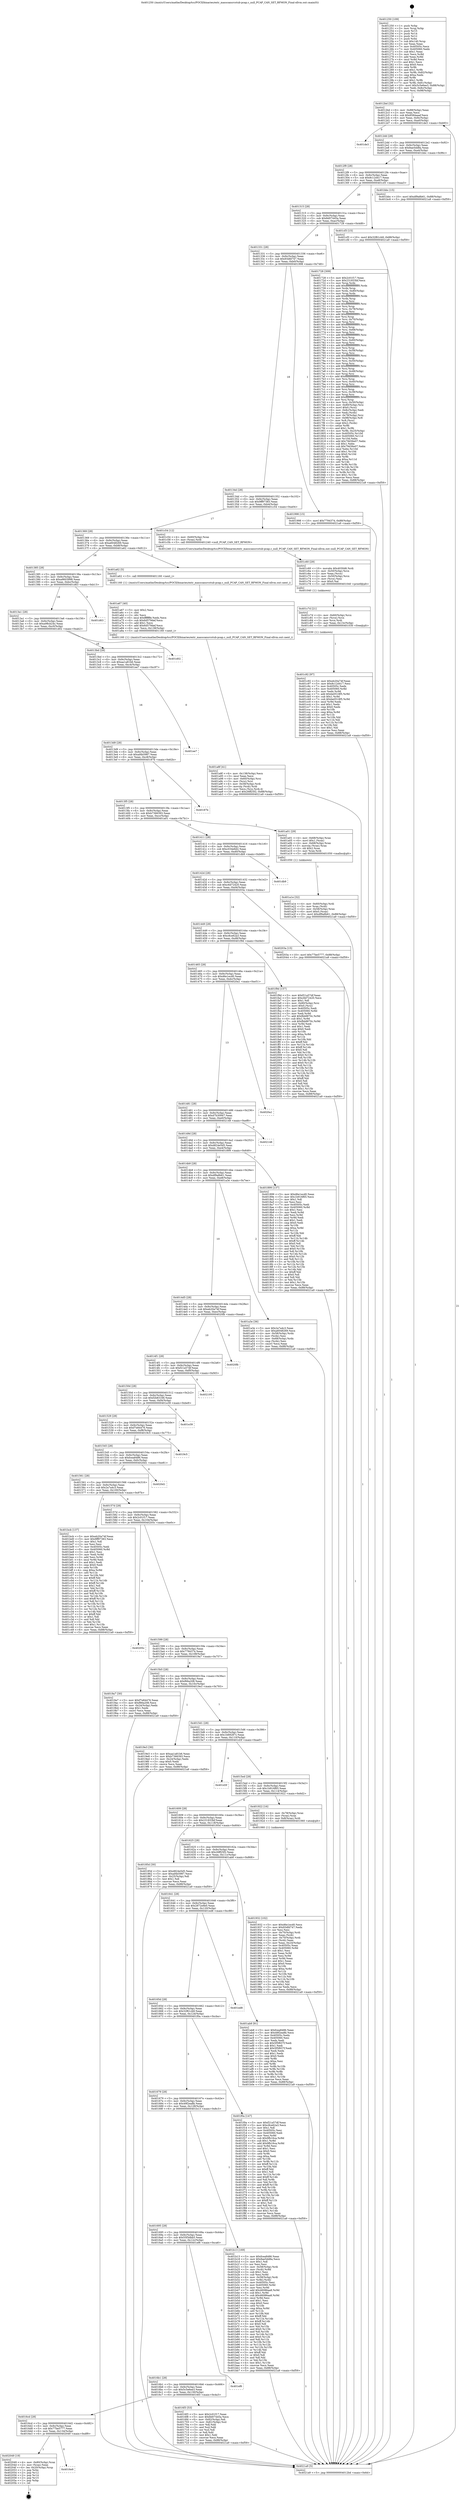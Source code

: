 digraph "0x401250" {
  label = "0x401250 (/mnt/c/Users/mathe/Desktop/tcc/POCII/binaries/extr_masscansrcstub-pcap.c_null_PCAP_CAN_SET_RFMON_Final-ollvm.out::main(0))"
  labelloc = "t"
  node[shape=record]

  Entry [label="",width=0.3,height=0.3,shape=circle,fillcolor=black,style=filled]
  "0x4012bd" [label="{
     0x4012bd [32]\l
     | [instrs]\l
     &nbsp;&nbsp;0x4012bd \<+6\>: mov -0x88(%rbp),%eax\l
     &nbsp;&nbsp;0x4012c3 \<+2\>: mov %eax,%ecx\l
     &nbsp;&nbsp;0x4012c5 \<+6\>: sub $0x8584aaaf,%ecx\l
     &nbsp;&nbsp;0x4012cb \<+6\>: mov %eax,-0x9c(%rbp)\l
     &nbsp;&nbsp;0x4012d1 \<+6\>: mov %ecx,-0xa0(%rbp)\l
     &nbsp;&nbsp;0x4012d7 \<+6\>: je 0000000000401de3 \<main+0xb93\>\l
  }"]
  "0x401de3" [label="{
     0x401de3\l
  }", style=dashed]
  "0x4012dd" [label="{
     0x4012dd [28]\l
     | [instrs]\l
     &nbsp;&nbsp;0x4012dd \<+5\>: jmp 00000000004012e2 \<main+0x92\>\l
     &nbsp;&nbsp;0x4012e2 \<+6\>: mov -0x9c(%rbp),%eax\l
     &nbsp;&nbsp;0x4012e8 \<+5\>: sub $0x8ae5dd8a,%eax\l
     &nbsp;&nbsp;0x4012ed \<+6\>: mov %eax,-0xa4(%rbp)\l
     &nbsp;&nbsp;0x4012f3 \<+6\>: je 0000000000401bbc \<main+0x96c\>\l
  }"]
  Exit [label="",width=0.3,height=0.3,shape=circle,fillcolor=black,style=filled,peripheries=2]
  "0x401bbc" [label="{
     0x401bbc [15]\l
     | [instrs]\l
     &nbsp;&nbsp;0x401bbc \<+10\>: movl $0xdf9a8b61,-0x88(%rbp)\l
     &nbsp;&nbsp;0x401bc6 \<+5\>: jmp 00000000004021a9 \<main+0xf59\>\l
  }"]
  "0x4012f9" [label="{
     0x4012f9 [28]\l
     | [instrs]\l
     &nbsp;&nbsp;0x4012f9 \<+5\>: jmp 00000000004012fe \<main+0xae\>\l
     &nbsp;&nbsp;0x4012fe \<+6\>: mov -0x9c(%rbp),%eax\l
     &nbsp;&nbsp;0x401304 \<+5\>: sub $0x8c12d417,%eax\l
     &nbsp;&nbsp;0x401309 \<+6\>: mov %eax,-0xa8(%rbp)\l
     &nbsp;&nbsp;0x40130f \<+6\>: je 0000000000401cf3 \<main+0xaa3\>\l
  }"]
  "0x4016e9" [label="{
     0x4016e9\l
  }", style=dashed]
  "0x401cf3" [label="{
     0x401cf3 [15]\l
     | [instrs]\l
     &nbsp;&nbsp;0x401cf3 \<+10\>: movl $0x32f61cb9,-0x88(%rbp)\l
     &nbsp;&nbsp;0x401cfd \<+5\>: jmp 00000000004021a9 \<main+0xf59\>\l
  }"]
  "0x401315" [label="{
     0x401315 [28]\l
     | [instrs]\l
     &nbsp;&nbsp;0x401315 \<+5\>: jmp 000000000040131a \<main+0xca\>\l
     &nbsp;&nbsp;0x40131a \<+6\>: mov -0x9c(%rbp),%eax\l
     &nbsp;&nbsp;0x401320 \<+5\>: sub $0x8d07445a,%eax\l
     &nbsp;&nbsp;0x401325 \<+6\>: mov %eax,-0xac(%rbp)\l
     &nbsp;&nbsp;0x40132b \<+6\>: je 0000000000401728 \<main+0x4d8\>\l
  }"]
  "0x402049" [label="{
     0x402049 [19]\l
     | [instrs]\l
     &nbsp;&nbsp;0x402049 \<+4\>: mov -0x80(%rbp),%rax\l
     &nbsp;&nbsp;0x40204d \<+2\>: mov (%rax),%eax\l
     &nbsp;&nbsp;0x40204f \<+4\>: lea -0x20(%rbp),%rsp\l
     &nbsp;&nbsp;0x402053 \<+1\>: pop %rbx\l
     &nbsp;&nbsp;0x402054 \<+2\>: pop %r12\l
     &nbsp;&nbsp;0x402056 \<+2\>: pop %r14\l
     &nbsp;&nbsp;0x402058 \<+2\>: pop %r15\l
     &nbsp;&nbsp;0x40205a \<+1\>: pop %rbp\l
     &nbsp;&nbsp;0x40205b \<+1\>: ret\l
  }"]
  "0x401728" [label="{
     0x401728 [309]\l
     | [instrs]\l
     &nbsp;&nbsp;0x401728 \<+5\>: mov $0x2c01f17,%eax\l
     &nbsp;&nbsp;0x40172d \<+5\>: mov $0x231833bf,%ecx\l
     &nbsp;&nbsp;0x401732 \<+3\>: mov %rsp,%rdx\l
     &nbsp;&nbsp;0x401735 \<+4\>: add $0xfffffffffffffff0,%rdx\l
     &nbsp;&nbsp;0x401739 \<+3\>: mov %rdx,%rsp\l
     &nbsp;&nbsp;0x40173c \<+4\>: mov %rdx,-0x80(%rbp)\l
     &nbsp;&nbsp;0x401740 \<+3\>: mov %rsp,%rdx\l
     &nbsp;&nbsp;0x401743 \<+4\>: add $0xfffffffffffffff0,%rdx\l
     &nbsp;&nbsp;0x401747 \<+3\>: mov %rdx,%rsp\l
     &nbsp;&nbsp;0x40174a \<+3\>: mov %rsp,%rsi\l
     &nbsp;&nbsp;0x40174d \<+4\>: add $0xfffffffffffffff0,%rsi\l
     &nbsp;&nbsp;0x401751 \<+3\>: mov %rsi,%rsp\l
     &nbsp;&nbsp;0x401754 \<+4\>: mov %rsi,-0x78(%rbp)\l
     &nbsp;&nbsp;0x401758 \<+3\>: mov %rsp,%rsi\l
     &nbsp;&nbsp;0x40175b \<+4\>: add $0xfffffffffffffff0,%rsi\l
     &nbsp;&nbsp;0x40175f \<+3\>: mov %rsi,%rsp\l
     &nbsp;&nbsp;0x401762 \<+4\>: mov %rsi,-0x70(%rbp)\l
     &nbsp;&nbsp;0x401766 \<+3\>: mov %rsp,%rsi\l
     &nbsp;&nbsp;0x401769 \<+4\>: add $0xfffffffffffffff0,%rsi\l
     &nbsp;&nbsp;0x40176d \<+3\>: mov %rsi,%rsp\l
     &nbsp;&nbsp;0x401770 \<+4\>: mov %rsi,-0x68(%rbp)\l
     &nbsp;&nbsp;0x401774 \<+3\>: mov %rsp,%rsi\l
     &nbsp;&nbsp;0x401777 \<+4\>: add $0xfffffffffffffff0,%rsi\l
     &nbsp;&nbsp;0x40177b \<+3\>: mov %rsi,%rsp\l
     &nbsp;&nbsp;0x40177e \<+4\>: mov %rsi,-0x60(%rbp)\l
     &nbsp;&nbsp;0x401782 \<+3\>: mov %rsp,%rsi\l
     &nbsp;&nbsp;0x401785 \<+4\>: add $0xfffffffffffffff0,%rsi\l
     &nbsp;&nbsp;0x401789 \<+3\>: mov %rsi,%rsp\l
     &nbsp;&nbsp;0x40178c \<+4\>: mov %rsi,-0x58(%rbp)\l
     &nbsp;&nbsp;0x401790 \<+3\>: mov %rsp,%rsi\l
     &nbsp;&nbsp;0x401793 \<+4\>: add $0xfffffffffffffff0,%rsi\l
     &nbsp;&nbsp;0x401797 \<+3\>: mov %rsi,%rsp\l
     &nbsp;&nbsp;0x40179a \<+4\>: mov %rsi,-0x50(%rbp)\l
     &nbsp;&nbsp;0x40179e \<+3\>: mov %rsp,%rsi\l
     &nbsp;&nbsp;0x4017a1 \<+4\>: add $0xfffffffffffffff0,%rsi\l
     &nbsp;&nbsp;0x4017a5 \<+3\>: mov %rsi,%rsp\l
     &nbsp;&nbsp;0x4017a8 \<+4\>: mov %rsi,-0x48(%rbp)\l
     &nbsp;&nbsp;0x4017ac \<+3\>: mov %rsp,%rsi\l
     &nbsp;&nbsp;0x4017af \<+4\>: add $0xfffffffffffffff0,%rsi\l
     &nbsp;&nbsp;0x4017b3 \<+3\>: mov %rsi,%rsp\l
     &nbsp;&nbsp;0x4017b6 \<+4\>: mov %rsi,-0x40(%rbp)\l
     &nbsp;&nbsp;0x4017ba \<+3\>: mov %rsp,%rsi\l
     &nbsp;&nbsp;0x4017bd \<+4\>: add $0xfffffffffffffff0,%rsi\l
     &nbsp;&nbsp;0x4017c1 \<+3\>: mov %rsi,%rsp\l
     &nbsp;&nbsp;0x4017c4 \<+4\>: mov %rsi,-0x38(%rbp)\l
     &nbsp;&nbsp;0x4017c8 \<+3\>: mov %rsp,%rsi\l
     &nbsp;&nbsp;0x4017cb \<+4\>: add $0xfffffffffffffff0,%rsi\l
     &nbsp;&nbsp;0x4017cf \<+3\>: mov %rsi,%rsp\l
     &nbsp;&nbsp;0x4017d2 \<+4\>: mov %rsi,-0x30(%rbp)\l
     &nbsp;&nbsp;0x4017d6 \<+4\>: mov -0x80(%rbp),%rsi\l
     &nbsp;&nbsp;0x4017da \<+6\>: movl $0x0,(%rsi)\l
     &nbsp;&nbsp;0x4017e0 \<+6\>: mov -0x8c(%rbp),%edi\l
     &nbsp;&nbsp;0x4017e6 \<+2\>: mov %edi,(%rdx)\l
     &nbsp;&nbsp;0x4017e8 \<+4\>: mov -0x78(%rbp),%rsi\l
     &nbsp;&nbsp;0x4017ec \<+7\>: mov -0x98(%rbp),%r8\l
     &nbsp;&nbsp;0x4017f3 \<+3\>: mov %r8,(%rsi)\l
     &nbsp;&nbsp;0x4017f6 \<+3\>: cmpl $0x2,(%rdx)\l
     &nbsp;&nbsp;0x4017f9 \<+4\>: setne %r9b\l
     &nbsp;&nbsp;0x4017fd \<+4\>: and $0x1,%r9b\l
     &nbsp;&nbsp;0x401801 \<+4\>: mov %r9b,-0x25(%rbp)\l
     &nbsp;&nbsp;0x401805 \<+8\>: mov 0x40505c,%r10d\l
     &nbsp;&nbsp;0x40180d \<+8\>: mov 0x405060,%r11d\l
     &nbsp;&nbsp;0x401815 \<+3\>: mov %r10d,%ebx\l
     &nbsp;&nbsp;0x401818 \<+6\>: add $0x79d36e07,%ebx\l
     &nbsp;&nbsp;0x40181e \<+3\>: sub $0x1,%ebx\l
     &nbsp;&nbsp;0x401821 \<+6\>: sub $0x79d36e07,%ebx\l
     &nbsp;&nbsp;0x401827 \<+4\>: imul %ebx,%r10d\l
     &nbsp;&nbsp;0x40182b \<+4\>: and $0x1,%r10d\l
     &nbsp;&nbsp;0x40182f \<+4\>: cmp $0x0,%r10d\l
     &nbsp;&nbsp;0x401833 \<+4\>: sete %r9b\l
     &nbsp;&nbsp;0x401837 \<+4\>: cmp $0xa,%r11d\l
     &nbsp;&nbsp;0x40183b \<+4\>: setl %r14b\l
     &nbsp;&nbsp;0x40183f \<+3\>: mov %r9b,%r15b\l
     &nbsp;&nbsp;0x401842 \<+3\>: and %r14b,%r15b\l
     &nbsp;&nbsp;0x401845 \<+3\>: xor %r14b,%r9b\l
     &nbsp;&nbsp;0x401848 \<+3\>: or %r9b,%r15b\l
     &nbsp;&nbsp;0x40184b \<+4\>: test $0x1,%r15b\l
     &nbsp;&nbsp;0x40184f \<+3\>: cmovne %ecx,%eax\l
     &nbsp;&nbsp;0x401852 \<+6\>: mov %eax,-0x88(%rbp)\l
     &nbsp;&nbsp;0x401858 \<+5\>: jmp 00000000004021a9 \<main+0xf59\>\l
  }"]
  "0x401331" [label="{
     0x401331 [28]\l
     | [instrs]\l
     &nbsp;&nbsp;0x401331 \<+5\>: jmp 0000000000401336 \<main+0xe6\>\l
     &nbsp;&nbsp;0x401336 \<+6\>: mov -0x9c(%rbp),%eax\l
     &nbsp;&nbsp;0x40133c \<+5\>: sub $0x93dfd747,%eax\l
     &nbsp;&nbsp;0x401341 \<+6\>: mov %eax,-0xb0(%rbp)\l
     &nbsp;&nbsp;0x401347 \<+6\>: je 0000000000401998 \<main+0x748\>\l
  }"]
  "0x401c92" [label="{
     0x401c92 [97]\l
     | [instrs]\l
     &nbsp;&nbsp;0x401c92 \<+5\>: mov $0xeb20a74f,%eax\l
     &nbsp;&nbsp;0x401c97 \<+5\>: mov $0x8c12d417,%esi\l
     &nbsp;&nbsp;0x401c9c \<+7\>: mov 0x40505c,%edx\l
     &nbsp;&nbsp;0x401ca3 \<+8\>: mov 0x405060,%r8d\l
     &nbsp;&nbsp;0x401cab \<+3\>: mov %edx,%r9d\l
     &nbsp;&nbsp;0x401cae \<+7\>: add $0xbe0518f5,%r9d\l
     &nbsp;&nbsp;0x401cb5 \<+4\>: sub $0x1,%r9d\l
     &nbsp;&nbsp;0x401cb9 \<+7\>: sub $0xbe0518f5,%r9d\l
     &nbsp;&nbsp;0x401cc0 \<+4\>: imul %r9d,%edx\l
     &nbsp;&nbsp;0x401cc4 \<+3\>: and $0x1,%edx\l
     &nbsp;&nbsp;0x401cc7 \<+3\>: cmp $0x0,%edx\l
     &nbsp;&nbsp;0x401cca \<+4\>: sete %r10b\l
     &nbsp;&nbsp;0x401cce \<+4\>: cmp $0xa,%r8d\l
     &nbsp;&nbsp;0x401cd2 \<+4\>: setl %r11b\l
     &nbsp;&nbsp;0x401cd6 \<+3\>: mov %r10b,%bl\l
     &nbsp;&nbsp;0x401cd9 \<+3\>: and %r11b,%bl\l
     &nbsp;&nbsp;0x401cdc \<+3\>: xor %r11b,%r10b\l
     &nbsp;&nbsp;0x401cdf \<+3\>: or %r10b,%bl\l
     &nbsp;&nbsp;0x401ce2 \<+3\>: test $0x1,%bl\l
     &nbsp;&nbsp;0x401ce5 \<+3\>: cmovne %esi,%eax\l
     &nbsp;&nbsp;0x401ce8 \<+6\>: mov %eax,-0x88(%rbp)\l
     &nbsp;&nbsp;0x401cee \<+5\>: jmp 00000000004021a9 \<main+0xf59\>\l
  }"]
  "0x401998" [label="{
     0x401998 [15]\l
     | [instrs]\l
     &nbsp;&nbsp;0x401998 \<+10\>: movl $0x7794374,-0x88(%rbp)\l
     &nbsp;&nbsp;0x4019a2 \<+5\>: jmp 00000000004021a9 \<main+0xf59\>\l
  }"]
  "0x40134d" [label="{
     0x40134d [28]\l
     | [instrs]\l
     &nbsp;&nbsp;0x40134d \<+5\>: jmp 0000000000401352 \<main+0x102\>\l
     &nbsp;&nbsp;0x401352 \<+6\>: mov -0x9c(%rbp),%eax\l
     &nbsp;&nbsp;0x401358 \<+5\>: sub $0x9ff97383,%eax\l
     &nbsp;&nbsp;0x40135d \<+6\>: mov %eax,-0xb4(%rbp)\l
     &nbsp;&nbsp;0x401363 \<+6\>: je 0000000000401c54 \<main+0xa04\>\l
  }"]
  "0x401c7d" [label="{
     0x401c7d [21]\l
     | [instrs]\l
     &nbsp;&nbsp;0x401c7d \<+4\>: mov -0x60(%rbp),%rcx\l
     &nbsp;&nbsp;0x401c81 \<+3\>: mov (%rcx),%rcx\l
     &nbsp;&nbsp;0x401c84 \<+3\>: mov %rcx,%rdi\l
     &nbsp;&nbsp;0x401c87 \<+6\>: mov %eax,-0x13c(%rbp)\l
     &nbsp;&nbsp;0x401c8d \<+5\>: call 0000000000401030 \<free@plt\>\l
     | [calls]\l
     &nbsp;&nbsp;0x401030 \{1\} (unknown)\l
  }"]
  "0x401c54" [label="{
     0x401c54 [12]\l
     | [instrs]\l
     &nbsp;&nbsp;0x401c54 \<+4\>: mov -0x60(%rbp),%rax\l
     &nbsp;&nbsp;0x401c58 \<+3\>: mov (%rax),%rdi\l
     &nbsp;&nbsp;0x401c5b \<+5\>: call 0000000000401240 \<null_PCAP_CAN_SET_RFMON\>\l
     | [calls]\l
     &nbsp;&nbsp;0x401240 \{1\} (/mnt/c/Users/mathe/Desktop/tcc/POCII/binaries/extr_masscansrcstub-pcap.c_null_PCAP_CAN_SET_RFMON_Final-ollvm.out::null_PCAP_CAN_SET_RFMON)\l
  }"]
  "0x401369" [label="{
     0x401369 [28]\l
     | [instrs]\l
     &nbsp;&nbsp;0x401369 \<+5\>: jmp 000000000040136e \<main+0x11e\>\l
     &nbsp;&nbsp;0x40136e \<+6\>: mov -0x9c(%rbp),%eax\l
     &nbsp;&nbsp;0x401374 \<+5\>: sub $0xa6048269,%eax\l
     &nbsp;&nbsp;0x401379 \<+6\>: mov %eax,-0xb8(%rbp)\l
     &nbsp;&nbsp;0x40137f \<+6\>: je 0000000000401a62 \<main+0x812\>\l
  }"]
  "0x401c60" [label="{
     0x401c60 [29]\l
     | [instrs]\l
     &nbsp;&nbsp;0x401c60 \<+10\>: movabs $0x4030d6,%rdi\l
     &nbsp;&nbsp;0x401c6a \<+4\>: mov -0x50(%rbp),%rcx\l
     &nbsp;&nbsp;0x401c6e \<+2\>: mov %eax,(%rcx)\l
     &nbsp;&nbsp;0x401c70 \<+4\>: mov -0x50(%rbp),%rcx\l
     &nbsp;&nbsp;0x401c74 \<+2\>: mov (%rcx),%esi\l
     &nbsp;&nbsp;0x401c76 \<+2\>: mov $0x0,%al\l
     &nbsp;&nbsp;0x401c78 \<+5\>: call 0000000000401040 \<printf@plt\>\l
     | [calls]\l
     &nbsp;&nbsp;0x401040 \{1\} (unknown)\l
  }"]
  "0x401a62" [label="{
     0x401a62 [5]\l
     | [instrs]\l
     &nbsp;&nbsp;0x401a62 \<+5\>: call 0000000000401160 \<next_i\>\l
     | [calls]\l
     &nbsp;&nbsp;0x401160 \{1\} (/mnt/c/Users/mathe/Desktop/tcc/POCII/binaries/extr_masscansrcstub-pcap.c_null_PCAP_CAN_SET_RFMON_Final-ollvm.out::next_i)\l
  }"]
  "0x401385" [label="{
     0x401385 [28]\l
     | [instrs]\l
     &nbsp;&nbsp;0x401385 \<+5\>: jmp 000000000040138a \<main+0x13a\>\l
     &nbsp;&nbsp;0x40138a \<+6\>: mov -0x9c(%rbp),%eax\l
     &nbsp;&nbsp;0x401390 \<+5\>: sub $0xa9603998,%eax\l
     &nbsp;&nbsp;0x401395 \<+6\>: mov %eax,-0xbc(%rbp)\l
     &nbsp;&nbsp;0x40139b \<+6\>: je 0000000000401d63 \<main+0xb13\>\l
  }"]
  "0x401a8f" [label="{
     0x401a8f [41]\l
     | [instrs]\l
     &nbsp;&nbsp;0x401a8f \<+6\>: mov -0x138(%rbp),%ecx\l
     &nbsp;&nbsp;0x401a95 \<+3\>: imul %eax,%ecx\l
     &nbsp;&nbsp;0x401a98 \<+4\>: mov -0x60(%rbp),%rsi\l
     &nbsp;&nbsp;0x401a9c \<+3\>: mov (%rsi),%rsi\l
     &nbsp;&nbsp;0x401a9f \<+4\>: mov -0x58(%rbp),%rdi\l
     &nbsp;&nbsp;0x401aa3 \<+3\>: movslq (%rdi),%rdi\l
     &nbsp;&nbsp;0x401aa6 \<+3\>: mov %ecx,(%rsi,%rdi,4)\l
     &nbsp;&nbsp;0x401aa9 \<+10\>: movl $0x26ff25f2,-0x88(%rbp)\l
     &nbsp;&nbsp;0x401ab3 \<+5\>: jmp 00000000004021a9 \<main+0xf59\>\l
  }"]
  "0x401d63" [label="{
     0x401d63\l
  }", style=dashed]
  "0x4013a1" [label="{
     0x4013a1 [28]\l
     | [instrs]\l
     &nbsp;&nbsp;0x4013a1 \<+5\>: jmp 00000000004013a6 \<main+0x156\>\l
     &nbsp;&nbsp;0x4013a6 \<+6\>: mov -0x9c(%rbp),%eax\l
     &nbsp;&nbsp;0x4013ac \<+5\>: sub $0xa98cb24c,%eax\l
     &nbsp;&nbsp;0x4013b1 \<+6\>: mov %eax,-0xc0(%rbp)\l
     &nbsp;&nbsp;0x4013b7 \<+6\>: je 0000000000401d02 \<main+0xab2\>\l
  }"]
  "0x401a67" [label="{
     0x401a67 [40]\l
     | [instrs]\l
     &nbsp;&nbsp;0x401a67 \<+5\>: mov $0x2,%ecx\l
     &nbsp;&nbsp;0x401a6c \<+1\>: cltd\l
     &nbsp;&nbsp;0x401a6d \<+2\>: idiv %ecx\l
     &nbsp;&nbsp;0x401a6f \<+6\>: imul $0xfffffffe,%edx,%ecx\l
     &nbsp;&nbsp;0x401a75 \<+6\>: sub $0x6d579def,%ecx\l
     &nbsp;&nbsp;0x401a7b \<+3\>: add $0x1,%ecx\l
     &nbsp;&nbsp;0x401a7e \<+6\>: add $0x6d579def,%ecx\l
     &nbsp;&nbsp;0x401a84 \<+6\>: mov %ecx,-0x138(%rbp)\l
     &nbsp;&nbsp;0x401a8a \<+5\>: call 0000000000401160 \<next_i\>\l
     | [calls]\l
     &nbsp;&nbsp;0x401160 \{1\} (/mnt/c/Users/mathe/Desktop/tcc/POCII/binaries/extr_masscansrcstub-pcap.c_null_PCAP_CAN_SET_RFMON_Final-ollvm.out::next_i)\l
  }"]
  "0x401d02" [label="{
     0x401d02\l
  }", style=dashed]
  "0x4013bd" [label="{
     0x4013bd [28]\l
     | [instrs]\l
     &nbsp;&nbsp;0x4013bd \<+5\>: jmp 00000000004013c2 \<main+0x172\>\l
     &nbsp;&nbsp;0x4013c2 \<+6\>: mov -0x9c(%rbp),%eax\l
     &nbsp;&nbsp;0x4013c8 \<+5\>: sub $0xaa1a81b6,%eax\l
     &nbsp;&nbsp;0x4013cd \<+6\>: mov %eax,-0xc4(%rbp)\l
     &nbsp;&nbsp;0x4013d3 \<+6\>: je 0000000000401ee7 \<main+0xc97\>\l
  }"]
  "0x401a1e" [label="{
     0x401a1e [32]\l
     | [instrs]\l
     &nbsp;&nbsp;0x401a1e \<+4\>: mov -0x60(%rbp),%rdi\l
     &nbsp;&nbsp;0x401a22 \<+3\>: mov %rax,(%rdi)\l
     &nbsp;&nbsp;0x401a25 \<+4\>: mov -0x58(%rbp),%rax\l
     &nbsp;&nbsp;0x401a29 \<+6\>: movl $0x0,(%rax)\l
     &nbsp;&nbsp;0x401a2f \<+10\>: movl $0xdf9a8b61,-0x88(%rbp)\l
     &nbsp;&nbsp;0x401a39 \<+5\>: jmp 00000000004021a9 \<main+0xf59\>\l
  }"]
  "0x401ee7" [label="{
     0x401ee7\l
  }", style=dashed]
  "0x4013d9" [label="{
     0x4013d9 [28]\l
     | [instrs]\l
     &nbsp;&nbsp;0x4013d9 \<+5\>: jmp 00000000004013de \<main+0x18e\>\l
     &nbsp;&nbsp;0x4013de \<+6\>: mov -0x9c(%rbp),%eax\l
     &nbsp;&nbsp;0x4013e4 \<+5\>: sub $0xaf4b5987,%eax\l
     &nbsp;&nbsp;0x4013e9 \<+6\>: mov %eax,-0xc8(%rbp)\l
     &nbsp;&nbsp;0x4013ef \<+6\>: je 000000000040187b \<main+0x62b\>\l
  }"]
  "0x401932" [label="{
     0x401932 [102]\l
     | [instrs]\l
     &nbsp;&nbsp;0x401932 \<+5\>: mov $0xd6e1ecd0,%ecx\l
     &nbsp;&nbsp;0x401937 \<+5\>: mov $0x93dfd747,%edx\l
     &nbsp;&nbsp;0x40193c \<+2\>: xor %esi,%esi\l
     &nbsp;&nbsp;0x40193e \<+4\>: mov -0x70(%rbp),%rdi\l
     &nbsp;&nbsp;0x401942 \<+2\>: mov %eax,(%rdi)\l
     &nbsp;&nbsp;0x401944 \<+4\>: mov -0x70(%rbp),%rdi\l
     &nbsp;&nbsp;0x401948 \<+2\>: mov (%rdi),%eax\l
     &nbsp;&nbsp;0x40194a \<+3\>: mov %eax,-0x24(%rbp)\l
     &nbsp;&nbsp;0x40194d \<+7\>: mov 0x40505c,%eax\l
     &nbsp;&nbsp;0x401954 \<+8\>: mov 0x405060,%r8d\l
     &nbsp;&nbsp;0x40195c \<+3\>: sub $0x1,%esi\l
     &nbsp;&nbsp;0x40195f \<+3\>: mov %eax,%r9d\l
     &nbsp;&nbsp;0x401962 \<+3\>: add %esi,%r9d\l
     &nbsp;&nbsp;0x401965 \<+4\>: imul %r9d,%eax\l
     &nbsp;&nbsp;0x401969 \<+3\>: and $0x1,%eax\l
     &nbsp;&nbsp;0x40196c \<+3\>: cmp $0x0,%eax\l
     &nbsp;&nbsp;0x40196f \<+4\>: sete %r10b\l
     &nbsp;&nbsp;0x401973 \<+4\>: cmp $0xa,%r8d\l
     &nbsp;&nbsp;0x401977 \<+4\>: setl %r11b\l
     &nbsp;&nbsp;0x40197b \<+3\>: mov %r10b,%bl\l
     &nbsp;&nbsp;0x40197e \<+3\>: and %r11b,%bl\l
     &nbsp;&nbsp;0x401981 \<+3\>: xor %r11b,%r10b\l
     &nbsp;&nbsp;0x401984 \<+3\>: or %r10b,%bl\l
     &nbsp;&nbsp;0x401987 \<+3\>: test $0x1,%bl\l
     &nbsp;&nbsp;0x40198a \<+3\>: cmovne %edx,%ecx\l
     &nbsp;&nbsp;0x40198d \<+6\>: mov %ecx,-0x88(%rbp)\l
     &nbsp;&nbsp;0x401993 \<+5\>: jmp 00000000004021a9 \<main+0xf59\>\l
  }"]
  "0x40187b" [label="{
     0x40187b\l
  }", style=dashed]
  "0x4013f5" [label="{
     0x4013f5 [28]\l
     | [instrs]\l
     &nbsp;&nbsp;0x4013f5 \<+5\>: jmp 00000000004013fa \<main+0x1aa\>\l
     &nbsp;&nbsp;0x4013fa \<+6\>: mov -0x9c(%rbp),%eax\l
     &nbsp;&nbsp;0x401400 \<+5\>: sub $0xb7366393,%eax\l
     &nbsp;&nbsp;0x401405 \<+6\>: mov %eax,-0xcc(%rbp)\l
     &nbsp;&nbsp;0x40140b \<+6\>: je 0000000000401a01 \<main+0x7b1\>\l
  }"]
  "0x401250" [label="{
     0x401250 [109]\l
     | [instrs]\l
     &nbsp;&nbsp;0x401250 \<+1\>: push %rbp\l
     &nbsp;&nbsp;0x401251 \<+3\>: mov %rsp,%rbp\l
     &nbsp;&nbsp;0x401254 \<+2\>: push %r15\l
     &nbsp;&nbsp;0x401256 \<+2\>: push %r14\l
     &nbsp;&nbsp;0x401258 \<+2\>: push %r12\l
     &nbsp;&nbsp;0x40125a \<+1\>: push %rbx\l
     &nbsp;&nbsp;0x40125b \<+7\>: sub $0x140,%rsp\l
     &nbsp;&nbsp;0x401262 \<+2\>: xor %eax,%eax\l
     &nbsp;&nbsp;0x401264 \<+7\>: mov 0x40505c,%ecx\l
     &nbsp;&nbsp;0x40126b \<+7\>: mov 0x405060,%edx\l
     &nbsp;&nbsp;0x401272 \<+3\>: sub $0x1,%eax\l
     &nbsp;&nbsp;0x401275 \<+3\>: mov %ecx,%r8d\l
     &nbsp;&nbsp;0x401278 \<+3\>: add %eax,%r8d\l
     &nbsp;&nbsp;0x40127b \<+4\>: imul %r8d,%ecx\l
     &nbsp;&nbsp;0x40127f \<+3\>: and $0x1,%ecx\l
     &nbsp;&nbsp;0x401282 \<+3\>: cmp $0x0,%ecx\l
     &nbsp;&nbsp;0x401285 \<+4\>: sete %r9b\l
     &nbsp;&nbsp;0x401289 \<+4\>: and $0x1,%r9b\l
     &nbsp;&nbsp;0x40128d \<+7\>: mov %r9b,-0x82(%rbp)\l
     &nbsp;&nbsp;0x401294 \<+3\>: cmp $0xa,%edx\l
     &nbsp;&nbsp;0x401297 \<+4\>: setl %r9b\l
     &nbsp;&nbsp;0x40129b \<+4\>: and $0x1,%r9b\l
     &nbsp;&nbsp;0x40129f \<+7\>: mov %r9b,-0x81(%rbp)\l
     &nbsp;&nbsp;0x4012a6 \<+10\>: movl $0x5c5e6ee3,-0x88(%rbp)\l
     &nbsp;&nbsp;0x4012b0 \<+6\>: mov %edi,-0x8c(%rbp)\l
     &nbsp;&nbsp;0x4012b6 \<+7\>: mov %rsi,-0x98(%rbp)\l
  }"]
  "0x401a01" [label="{
     0x401a01 [29]\l
     | [instrs]\l
     &nbsp;&nbsp;0x401a01 \<+4\>: mov -0x68(%rbp),%rax\l
     &nbsp;&nbsp;0x401a05 \<+6\>: movl $0x1,(%rax)\l
     &nbsp;&nbsp;0x401a0b \<+4\>: mov -0x68(%rbp),%rax\l
     &nbsp;&nbsp;0x401a0f \<+3\>: movslq (%rax),%rax\l
     &nbsp;&nbsp;0x401a12 \<+4\>: shl $0x2,%rax\l
     &nbsp;&nbsp;0x401a16 \<+3\>: mov %rax,%rdi\l
     &nbsp;&nbsp;0x401a19 \<+5\>: call 0000000000401050 \<malloc@plt\>\l
     | [calls]\l
     &nbsp;&nbsp;0x401050 \{1\} (unknown)\l
  }"]
  "0x401411" [label="{
     0x401411 [28]\l
     | [instrs]\l
     &nbsp;&nbsp;0x401411 \<+5\>: jmp 0000000000401416 \<main+0x1c6\>\l
     &nbsp;&nbsp;0x401416 \<+6\>: mov -0x9c(%rbp),%eax\l
     &nbsp;&nbsp;0x40141c \<+5\>: sub $0xc034e6d2,%eax\l
     &nbsp;&nbsp;0x401421 \<+6\>: mov %eax,-0xd0(%rbp)\l
     &nbsp;&nbsp;0x401427 \<+6\>: je 0000000000401db9 \<main+0xb69\>\l
  }"]
  "0x4021a9" [label="{
     0x4021a9 [5]\l
     | [instrs]\l
     &nbsp;&nbsp;0x4021a9 \<+5\>: jmp 00000000004012bd \<main+0x6d\>\l
  }"]
  "0x401db9" [label="{
     0x401db9\l
  }", style=dashed]
  "0x40142d" [label="{
     0x40142d [28]\l
     | [instrs]\l
     &nbsp;&nbsp;0x40142d \<+5\>: jmp 0000000000401432 \<main+0x1e2\>\l
     &nbsp;&nbsp;0x401432 \<+6\>: mov -0x9c(%rbp),%eax\l
     &nbsp;&nbsp;0x401438 \<+5\>: sub $0xc6d72420,%eax\l
     &nbsp;&nbsp;0x40143d \<+6\>: mov %eax,-0xd4(%rbp)\l
     &nbsp;&nbsp;0x401443 \<+6\>: je 000000000040203a \<main+0xdea\>\l
  }"]
  "0x4016cd" [label="{
     0x4016cd [28]\l
     | [instrs]\l
     &nbsp;&nbsp;0x4016cd \<+5\>: jmp 00000000004016d2 \<main+0x482\>\l
     &nbsp;&nbsp;0x4016d2 \<+6\>: mov -0x9c(%rbp),%eax\l
     &nbsp;&nbsp;0x4016d8 \<+5\>: sub $0x77be5777,%eax\l
     &nbsp;&nbsp;0x4016dd \<+6\>: mov %eax,-0x134(%rbp)\l
     &nbsp;&nbsp;0x4016e3 \<+6\>: je 0000000000402049 \<main+0xdf9\>\l
  }"]
  "0x40203a" [label="{
     0x40203a [15]\l
     | [instrs]\l
     &nbsp;&nbsp;0x40203a \<+10\>: movl $0x77be5777,-0x88(%rbp)\l
     &nbsp;&nbsp;0x402044 \<+5\>: jmp 00000000004021a9 \<main+0xf59\>\l
  }"]
  "0x401449" [label="{
     0x401449 [28]\l
     | [instrs]\l
     &nbsp;&nbsp;0x401449 \<+5\>: jmp 000000000040144e \<main+0x1fe\>\l
     &nbsp;&nbsp;0x40144e \<+6\>: mov -0x9c(%rbp),%eax\l
     &nbsp;&nbsp;0x401454 \<+5\>: sub $0xc8ce62a3,%eax\l
     &nbsp;&nbsp;0x401459 \<+6\>: mov %eax,-0xd8(%rbp)\l
     &nbsp;&nbsp;0x40145f \<+6\>: je 0000000000401f9d \<main+0xd4d\>\l
  }"]
  "0x4016f3" [label="{
     0x4016f3 [53]\l
     | [instrs]\l
     &nbsp;&nbsp;0x4016f3 \<+5\>: mov $0x2c01f17,%eax\l
     &nbsp;&nbsp;0x4016f8 \<+5\>: mov $0x8d07445a,%ecx\l
     &nbsp;&nbsp;0x4016fd \<+6\>: mov -0x82(%rbp),%dl\l
     &nbsp;&nbsp;0x401703 \<+7\>: mov -0x81(%rbp),%sil\l
     &nbsp;&nbsp;0x40170a \<+3\>: mov %dl,%dil\l
     &nbsp;&nbsp;0x40170d \<+3\>: and %sil,%dil\l
     &nbsp;&nbsp;0x401710 \<+3\>: xor %sil,%dl\l
     &nbsp;&nbsp;0x401713 \<+3\>: or %dl,%dil\l
     &nbsp;&nbsp;0x401716 \<+4\>: test $0x1,%dil\l
     &nbsp;&nbsp;0x40171a \<+3\>: cmovne %ecx,%eax\l
     &nbsp;&nbsp;0x40171d \<+6\>: mov %eax,-0x88(%rbp)\l
     &nbsp;&nbsp;0x401723 \<+5\>: jmp 00000000004021a9 \<main+0xf59\>\l
  }"]
  "0x401f9d" [label="{
     0x401f9d [157]\l
     | [instrs]\l
     &nbsp;&nbsp;0x401f9d \<+5\>: mov $0xf21a57df,%eax\l
     &nbsp;&nbsp;0x401fa2 \<+5\>: mov $0xc6d72420,%ecx\l
     &nbsp;&nbsp;0x401fa7 \<+2\>: mov $0x1,%dl\l
     &nbsp;&nbsp;0x401fa9 \<+4\>: mov -0x80(%rbp),%rsi\l
     &nbsp;&nbsp;0x401fad \<+6\>: movl $0x0,(%rsi)\l
     &nbsp;&nbsp;0x401fb3 \<+7\>: mov 0x40505c,%edi\l
     &nbsp;&nbsp;0x401fba \<+8\>: mov 0x405060,%r8d\l
     &nbsp;&nbsp;0x401fc2 \<+3\>: mov %edi,%r9d\l
     &nbsp;&nbsp;0x401fc5 \<+7\>: add $0xfbb8870c,%r9d\l
     &nbsp;&nbsp;0x401fcc \<+4\>: sub $0x1,%r9d\l
     &nbsp;&nbsp;0x401fd0 \<+7\>: sub $0xfbb8870c,%r9d\l
     &nbsp;&nbsp;0x401fd7 \<+4\>: imul %r9d,%edi\l
     &nbsp;&nbsp;0x401fdb \<+3\>: and $0x1,%edi\l
     &nbsp;&nbsp;0x401fde \<+3\>: cmp $0x0,%edi\l
     &nbsp;&nbsp;0x401fe1 \<+4\>: sete %r10b\l
     &nbsp;&nbsp;0x401fe5 \<+4\>: cmp $0xa,%r8d\l
     &nbsp;&nbsp;0x401fe9 \<+4\>: setl %r11b\l
     &nbsp;&nbsp;0x401fed \<+3\>: mov %r10b,%bl\l
     &nbsp;&nbsp;0x401ff0 \<+3\>: xor $0xff,%bl\l
     &nbsp;&nbsp;0x401ff3 \<+3\>: mov %r11b,%r14b\l
     &nbsp;&nbsp;0x401ff6 \<+4\>: xor $0xff,%r14b\l
     &nbsp;&nbsp;0x401ffa \<+3\>: xor $0x0,%dl\l
     &nbsp;&nbsp;0x401ffd \<+3\>: mov %bl,%r15b\l
     &nbsp;&nbsp;0x402000 \<+4\>: and $0x0,%r15b\l
     &nbsp;&nbsp;0x402004 \<+3\>: and %dl,%r10b\l
     &nbsp;&nbsp;0x402007 \<+3\>: mov %r14b,%r12b\l
     &nbsp;&nbsp;0x40200a \<+4\>: and $0x0,%r12b\l
     &nbsp;&nbsp;0x40200e \<+3\>: and %dl,%r11b\l
     &nbsp;&nbsp;0x402011 \<+3\>: or %r10b,%r15b\l
     &nbsp;&nbsp;0x402014 \<+3\>: or %r11b,%r12b\l
     &nbsp;&nbsp;0x402017 \<+3\>: xor %r12b,%r15b\l
     &nbsp;&nbsp;0x40201a \<+3\>: or %r14b,%bl\l
     &nbsp;&nbsp;0x40201d \<+3\>: xor $0xff,%bl\l
     &nbsp;&nbsp;0x402020 \<+3\>: or $0x0,%dl\l
     &nbsp;&nbsp;0x402023 \<+2\>: and %dl,%bl\l
     &nbsp;&nbsp;0x402025 \<+3\>: or %bl,%r15b\l
     &nbsp;&nbsp;0x402028 \<+4\>: test $0x1,%r15b\l
     &nbsp;&nbsp;0x40202c \<+3\>: cmovne %ecx,%eax\l
     &nbsp;&nbsp;0x40202f \<+6\>: mov %eax,-0x88(%rbp)\l
     &nbsp;&nbsp;0x402035 \<+5\>: jmp 00000000004021a9 \<main+0xf59\>\l
  }"]
  "0x401465" [label="{
     0x401465 [28]\l
     | [instrs]\l
     &nbsp;&nbsp;0x401465 \<+5\>: jmp 000000000040146a \<main+0x21a\>\l
     &nbsp;&nbsp;0x40146a \<+6\>: mov -0x9c(%rbp),%eax\l
     &nbsp;&nbsp;0x401470 \<+5\>: sub $0xd6e1ecd0,%eax\l
     &nbsp;&nbsp;0x401475 \<+6\>: mov %eax,-0xdc(%rbp)\l
     &nbsp;&nbsp;0x40147b \<+6\>: je 00000000004020a1 \<main+0xe51\>\l
  }"]
  "0x4016b1" [label="{
     0x4016b1 [28]\l
     | [instrs]\l
     &nbsp;&nbsp;0x4016b1 \<+5\>: jmp 00000000004016b6 \<main+0x466\>\l
     &nbsp;&nbsp;0x4016b6 \<+6\>: mov -0x9c(%rbp),%eax\l
     &nbsp;&nbsp;0x4016bc \<+5\>: sub $0x5c5e6ee3,%eax\l
     &nbsp;&nbsp;0x4016c1 \<+6\>: mov %eax,-0x130(%rbp)\l
     &nbsp;&nbsp;0x4016c7 \<+6\>: je 00000000004016f3 \<main+0x4a3\>\l
  }"]
  "0x4020a1" [label="{
     0x4020a1\l
  }", style=dashed]
  "0x401481" [label="{
     0x401481 [28]\l
     | [instrs]\l
     &nbsp;&nbsp;0x401481 \<+5\>: jmp 0000000000401486 \<main+0x236\>\l
     &nbsp;&nbsp;0x401486 \<+6\>: mov -0x9c(%rbp),%eax\l
     &nbsp;&nbsp;0x40148c \<+5\>: sub $0xd7b30947,%eax\l
     &nbsp;&nbsp;0x401491 \<+6\>: mov %eax,-0xe0(%rbp)\l
     &nbsp;&nbsp;0x401497 \<+6\>: je 0000000000402148 \<main+0xef8\>\l
  }"]
  "0x401ef6" [label="{
     0x401ef6\l
  }", style=dashed]
  "0x402148" [label="{
     0x402148\l
  }", style=dashed]
  "0x40149d" [label="{
     0x40149d [28]\l
     | [instrs]\l
     &nbsp;&nbsp;0x40149d \<+5\>: jmp 00000000004014a2 \<main+0x252\>\l
     &nbsp;&nbsp;0x4014a2 \<+6\>: mov -0x9c(%rbp),%eax\l
     &nbsp;&nbsp;0x4014a8 \<+5\>: sub $0xd824e5d5,%eax\l
     &nbsp;&nbsp;0x4014ad \<+6\>: mov %eax,-0xe4(%rbp)\l
     &nbsp;&nbsp;0x4014b3 \<+6\>: je 0000000000401899 \<main+0x649\>\l
  }"]
  "0x401695" [label="{
     0x401695 [28]\l
     | [instrs]\l
     &nbsp;&nbsp;0x401695 \<+5\>: jmp 000000000040169a \<main+0x44a\>\l
     &nbsp;&nbsp;0x40169a \<+6\>: mov -0x9c(%rbp),%eax\l
     &nbsp;&nbsp;0x4016a0 \<+5\>: sub $0x55f3dbb5,%eax\l
     &nbsp;&nbsp;0x4016a5 \<+6\>: mov %eax,-0x12c(%rbp)\l
     &nbsp;&nbsp;0x4016ab \<+6\>: je 0000000000401ef6 \<main+0xca6\>\l
  }"]
  "0x401899" [label="{
     0x401899 [137]\l
     | [instrs]\l
     &nbsp;&nbsp;0x401899 \<+5\>: mov $0xd6e1ecd0,%eax\l
     &nbsp;&nbsp;0x40189e \<+5\>: mov $0x1b916f65,%ecx\l
     &nbsp;&nbsp;0x4018a3 \<+2\>: mov $0x1,%dl\l
     &nbsp;&nbsp;0x4018a5 \<+2\>: xor %esi,%esi\l
     &nbsp;&nbsp;0x4018a7 \<+7\>: mov 0x40505c,%edi\l
     &nbsp;&nbsp;0x4018ae \<+8\>: mov 0x405060,%r8d\l
     &nbsp;&nbsp;0x4018b6 \<+3\>: sub $0x1,%esi\l
     &nbsp;&nbsp;0x4018b9 \<+3\>: mov %edi,%r9d\l
     &nbsp;&nbsp;0x4018bc \<+3\>: add %esi,%r9d\l
     &nbsp;&nbsp;0x4018bf \<+4\>: imul %r9d,%edi\l
     &nbsp;&nbsp;0x4018c3 \<+3\>: and $0x1,%edi\l
     &nbsp;&nbsp;0x4018c6 \<+3\>: cmp $0x0,%edi\l
     &nbsp;&nbsp;0x4018c9 \<+4\>: sete %r10b\l
     &nbsp;&nbsp;0x4018cd \<+4\>: cmp $0xa,%r8d\l
     &nbsp;&nbsp;0x4018d1 \<+4\>: setl %r11b\l
     &nbsp;&nbsp;0x4018d5 \<+3\>: mov %r10b,%bl\l
     &nbsp;&nbsp;0x4018d8 \<+3\>: xor $0xff,%bl\l
     &nbsp;&nbsp;0x4018db \<+3\>: mov %r11b,%r14b\l
     &nbsp;&nbsp;0x4018de \<+4\>: xor $0xff,%r14b\l
     &nbsp;&nbsp;0x4018e2 \<+3\>: xor $0x0,%dl\l
     &nbsp;&nbsp;0x4018e5 \<+3\>: mov %bl,%r15b\l
     &nbsp;&nbsp;0x4018e8 \<+4\>: and $0x0,%r15b\l
     &nbsp;&nbsp;0x4018ec \<+3\>: and %dl,%r10b\l
     &nbsp;&nbsp;0x4018ef \<+3\>: mov %r14b,%r12b\l
     &nbsp;&nbsp;0x4018f2 \<+4\>: and $0x0,%r12b\l
     &nbsp;&nbsp;0x4018f6 \<+3\>: and %dl,%r11b\l
     &nbsp;&nbsp;0x4018f9 \<+3\>: or %r10b,%r15b\l
     &nbsp;&nbsp;0x4018fc \<+3\>: or %r11b,%r12b\l
     &nbsp;&nbsp;0x4018ff \<+3\>: xor %r12b,%r15b\l
     &nbsp;&nbsp;0x401902 \<+3\>: or %r14b,%bl\l
     &nbsp;&nbsp;0x401905 \<+3\>: xor $0xff,%bl\l
     &nbsp;&nbsp;0x401908 \<+3\>: or $0x0,%dl\l
     &nbsp;&nbsp;0x40190b \<+2\>: and %dl,%bl\l
     &nbsp;&nbsp;0x40190d \<+3\>: or %bl,%r15b\l
     &nbsp;&nbsp;0x401910 \<+4\>: test $0x1,%r15b\l
     &nbsp;&nbsp;0x401914 \<+3\>: cmovne %ecx,%eax\l
     &nbsp;&nbsp;0x401917 \<+6\>: mov %eax,-0x88(%rbp)\l
     &nbsp;&nbsp;0x40191d \<+5\>: jmp 00000000004021a9 \<main+0xf59\>\l
  }"]
  "0x4014b9" [label="{
     0x4014b9 [28]\l
     | [instrs]\l
     &nbsp;&nbsp;0x4014b9 \<+5\>: jmp 00000000004014be \<main+0x26e\>\l
     &nbsp;&nbsp;0x4014be \<+6\>: mov -0x9c(%rbp),%eax\l
     &nbsp;&nbsp;0x4014c4 \<+5\>: sub $0xdf9a8b61,%eax\l
     &nbsp;&nbsp;0x4014c9 \<+6\>: mov %eax,-0xe8(%rbp)\l
     &nbsp;&nbsp;0x4014cf \<+6\>: je 0000000000401a3e \<main+0x7ee\>\l
  }"]
  "0x401b13" [label="{
     0x401b13 [169]\l
     | [instrs]\l
     &nbsp;&nbsp;0x401b13 \<+5\>: mov $0xfcea8486,%eax\l
     &nbsp;&nbsp;0x401b18 \<+5\>: mov $0x8ae5dd8a,%ecx\l
     &nbsp;&nbsp;0x401b1d \<+2\>: mov $0x1,%dl\l
     &nbsp;&nbsp;0x401b1f \<+2\>: xor %esi,%esi\l
     &nbsp;&nbsp;0x401b21 \<+4\>: mov -0x58(%rbp),%rdi\l
     &nbsp;&nbsp;0x401b25 \<+3\>: mov (%rdi),%r8d\l
     &nbsp;&nbsp;0x401b28 \<+3\>: sub $0x1,%esi\l
     &nbsp;&nbsp;0x401b2b \<+3\>: sub %esi,%r8d\l
     &nbsp;&nbsp;0x401b2e \<+4\>: mov -0x58(%rbp),%rdi\l
     &nbsp;&nbsp;0x401b32 \<+3\>: mov %r8d,(%rdi)\l
     &nbsp;&nbsp;0x401b35 \<+7\>: mov 0x40505c,%esi\l
     &nbsp;&nbsp;0x401b3c \<+8\>: mov 0x405060,%r8d\l
     &nbsp;&nbsp;0x401b44 \<+3\>: mov %esi,%r9d\l
     &nbsp;&nbsp;0x401b47 \<+7\>: add $0x46086aa8,%r9d\l
     &nbsp;&nbsp;0x401b4e \<+4\>: sub $0x1,%r9d\l
     &nbsp;&nbsp;0x401b52 \<+7\>: sub $0x46086aa8,%r9d\l
     &nbsp;&nbsp;0x401b59 \<+4\>: imul %r9d,%esi\l
     &nbsp;&nbsp;0x401b5d \<+3\>: and $0x1,%esi\l
     &nbsp;&nbsp;0x401b60 \<+3\>: cmp $0x0,%esi\l
     &nbsp;&nbsp;0x401b63 \<+4\>: sete %r10b\l
     &nbsp;&nbsp;0x401b67 \<+4\>: cmp $0xa,%r8d\l
     &nbsp;&nbsp;0x401b6b \<+4\>: setl %r11b\l
     &nbsp;&nbsp;0x401b6f \<+3\>: mov %r10b,%bl\l
     &nbsp;&nbsp;0x401b72 \<+3\>: xor $0xff,%bl\l
     &nbsp;&nbsp;0x401b75 \<+3\>: mov %r11b,%r14b\l
     &nbsp;&nbsp;0x401b78 \<+4\>: xor $0xff,%r14b\l
     &nbsp;&nbsp;0x401b7c \<+3\>: xor $0x0,%dl\l
     &nbsp;&nbsp;0x401b7f \<+3\>: mov %bl,%r15b\l
     &nbsp;&nbsp;0x401b82 \<+4\>: and $0x0,%r15b\l
     &nbsp;&nbsp;0x401b86 \<+3\>: and %dl,%r10b\l
     &nbsp;&nbsp;0x401b89 \<+3\>: mov %r14b,%r12b\l
     &nbsp;&nbsp;0x401b8c \<+4\>: and $0x0,%r12b\l
     &nbsp;&nbsp;0x401b90 \<+3\>: and %dl,%r11b\l
     &nbsp;&nbsp;0x401b93 \<+3\>: or %r10b,%r15b\l
     &nbsp;&nbsp;0x401b96 \<+3\>: or %r11b,%r12b\l
     &nbsp;&nbsp;0x401b99 \<+3\>: xor %r12b,%r15b\l
     &nbsp;&nbsp;0x401b9c \<+3\>: or %r14b,%bl\l
     &nbsp;&nbsp;0x401b9f \<+3\>: xor $0xff,%bl\l
     &nbsp;&nbsp;0x401ba2 \<+3\>: or $0x0,%dl\l
     &nbsp;&nbsp;0x401ba5 \<+2\>: and %dl,%bl\l
     &nbsp;&nbsp;0x401ba7 \<+3\>: or %bl,%r15b\l
     &nbsp;&nbsp;0x401baa \<+4\>: test $0x1,%r15b\l
     &nbsp;&nbsp;0x401bae \<+3\>: cmovne %ecx,%eax\l
     &nbsp;&nbsp;0x401bb1 \<+6\>: mov %eax,-0x88(%rbp)\l
     &nbsp;&nbsp;0x401bb7 \<+5\>: jmp 00000000004021a9 \<main+0xf59\>\l
  }"]
  "0x401a3e" [label="{
     0x401a3e [36]\l
     | [instrs]\l
     &nbsp;&nbsp;0x401a3e \<+5\>: mov $0x2a7a4c3,%eax\l
     &nbsp;&nbsp;0x401a43 \<+5\>: mov $0xa6048269,%ecx\l
     &nbsp;&nbsp;0x401a48 \<+4\>: mov -0x58(%rbp),%rdx\l
     &nbsp;&nbsp;0x401a4c \<+2\>: mov (%rdx),%esi\l
     &nbsp;&nbsp;0x401a4e \<+4\>: mov -0x68(%rbp),%rdx\l
     &nbsp;&nbsp;0x401a52 \<+2\>: cmp (%rdx),%esi\l
     &nbsp;&nbsp;0x401a54 \<+3\>: cmovl %ecx,%eax\l
     &nbsp;&nbsp;0x401a57 \<+6\>: mov %eax,-0x88(%rbp)\l
     &nbsp;&nbsp;0x401a5d \<+5\>: jmp 00000000004021a9 \<main+0xf59\>\l
  }"]
  "0x4014d5" [label="{
     0x4014d5 [28]\l
     | [instrs]\l
     &nbsp;&nbsp;0x4014d5 \<+5\>: jmp 00000000004014da \<main+0x28a\>\l
     &nbsp;&nbsp;0x4014da \<+6\>: mov -0x9c(%rbp),%eax\l
     &nbsp;&nbsp;0x4014e0 \<+5\>: sub $0xeb20a74f,%eax\l
     &nbsp;&nbsp;0x4014e5 \<+6\>: mov %eax,-0xec(%rbp)\l
     &nbsp;&nbsp;0x4014eb \<+6\>: je 00000000004020fb \<main+0xeab\>\l
  }"]
  "0x401679" [label="{
     0x401679 [28]\l
     | [instrs]\l
     &nbsp;&nbsp;0x401679 \<+5\>: jmp 000000000040167e \<main+0x42e\>\l
     &nbsp;&nbsp;0x40167e \<+6\>: mov -0x9c(%rbp),%eax\l
     &nbsp;&nbsp;0x401684 \<+5\>: sub $0x49f2ea8b,%eax\l
     &nbsp;&nbsp;0x401689 \<+6\>: mov %eax,-0x128(%rbp)\l
     &nbsp;&nbsp;0x40168f \<+6\>: je 0000000000401b13 \<main+0x8c3\>\l
  }"]
  "0x4020fb" [label="{
     0x4020fb\l
  }", style=dashed]
  "0x4014f1" [label="{
     0x4014f1 [28]\l
     | [instrs]\l
     &nbsp;&nbsp;0x4014f1 \<+5\>: jmp 00000000004014f6 \<main+0x2a6\>\l
     &nbsp;&nbsp;0x4014f6 \<+6\>: mov -0x9c(%rbp),%eax\l
     &nbsp;&nbsp;0x4014fc \<+5\>: sub $0xf21a57df,%eax\l
     &nbsp;&nbsp;0x401501 \<+6\>: mov %eax,-0xf0(%rbp)\l
     &nbsp;&nbsp;0x401507 \<+6\>: je 0000000000402195 \<main+0xf45\>\l
  }"]
  "0x401f0a" [label="{
     0x401f0a [147]\l
     | [instrs]\l
     &nbsp;&nbsp;0x401f0a \<+5\>: mov $0xf21a57df,%eax\l
     &nbsp;&nbsp;0x401f0f \<+5\>: mov $0xc8ce62a3,%ecx\l
     &nbsp;&nbsp;0x401f14 \<+2\>: mov $0x1,%dl\l
     &nbsp;&nbsp;0x401f16 \<+7\>: mov 0x40505c,%esi\l
     &nbsp;&nbsp;0x401f1d \<+7\>: mov 0x405060,%edi\l
     &nbsp;&nbsp;0x401f24 \<+3\>: mov %esi,%r8d\l
     &nbsp;&nbsp;0x401f27 \<+7\>: sub $0x9fb16ca,%r8d\l
     &nbsp;&nbsp;0x401f2e \<+4\>: sub $0x1,%r8d\l
     &nbsp;&nbsp;0x401f32 \<+7\>: add $0x9fb16ca,%r8d\l
     &nbsp;&nbsp;0x401f39 \<+4\>: imul %r8d,%esi\l
     &nbsp;&nbsp;0x401f3d \<+3\>: and $0x1,%esi\l
     &nbsp;&nbsp;0x401f40 \<+3\>: cmp $0x0,%esi\l
     &nbsp;&nbsp;0x401f43 \<+4\>: sete %r9b\l
     &nbsp;&nbsp;0x401f47 \<+3\>: cmp $0xa,%edi\l
     &nbsp;&nbsp;0x401f4a \<+4\>: setl %r10b\l
     &nbsp;&nbsp;0x401f4e \<+3\>: mov %r9b,%r11b\l
     &nbsp;&nbsp;0x401f51 \<+4\>: xor $0xff,%r11b\l
     &nbsp;&nbsp;0x401f55 \<+3\>: mov %r10b,%bl\l
     &nbsp;&nbsp;0x401f58 \<+3\>: xor $0xff,%bl\l
     &nbsp;&nbsp;0x401f5b \<+3\>: xor $0x1,%dl\l
     &nbsp;&nbsp;0x401f5e \<+3\>: mov %r11b,%r14b\l
     &nbsp;&nbsp;0x401f61 \<+4\>: and $0xff,%r14b\l
     &nbsp;&nbsp;0x401f65 \<+3\>: and %dl,%r9b\l
     &nbsp;&nbsp;0x401f68 \<+3\>: mov %bl,%r15b\l
     &nbsp;&nbsp;0x401f6b \<+4\>: and $0xff,%r15b\l
     &nbsp;&nbsp;0x401f6f \<+3\>: and %dl,%r10b\l
     &nbsp;&nbsp;0x401f72 \<+3\>: or %r9b,%r14b\l
     &nbsp;&nbsp;0x401f75 \<+3\>: or %r10b,%r15b\l
     &nbsp;&nbsp;0x401f78 \<+3\>: xor %r15b,%r14b\l
     &nbsp;&nbsp;0x401f7b \<+3\>: or %bl,%r11b\l
     &nbsp;&nbsp;0x401f7e \<+4\>: xor $0xff,%r11b\l
     &nbsp;&nbsp;0x401f82 \<+3\>: or $0x1,%dl\l
     &nbsp;&nbsp;0x401f85 \<+3\>: and %dl,%r11b\l
     &nbsp;&nbsp;0x401f88 \<+3\>: or %r11b,%r14b\l
     &nbsp;&nbsp;0x401f8b \<+4\>: test $0x1,%r14b\l
     &nbsp;&nbsp;0x401f8f \<+3\>: cmovne %ecx,%eax\l
     &nbsp;&nbsp;0x401f92 \<+6\>: mov %eax,-0x88(%rbp)\l
     &nbsp;&nbsp;0x401f98 \<+5\>: jmp 00000000004021a9 \<main+0xf59\>\l
  }"]
  "0x402195" [label="{
     0x402195\l
  }", style=dashed]
  "0x40150d" [label="{
     0x40150d [28]\l
     | [instrs]\l
     &nbsp;&nbsp;0x40150d \<+5\>: jmp 0000000000401512 \<main+0x2c2\>\l
     &nbsp;&nbsp;0x401512 \<+6\>: mov -0x9c(%rbp),%eax\l
     &nbsp;&nbsp;0x401518 \<+5\>: sub $0xf2b83166,%eax\l
     &nbsp;&nbsp;0x40151d \<+6\>: mov %eax,-0xf4(%rbp)\l
     &nbsp;&nbsp;0x401523 \<+6\>: je 0000000000401e39 \<main+0xbe9\>\l
  }"]
  "0x40165d" [label="{
     0x40165d [28]\l
     | [instrs]\l
     &nbsp;&nbsp;0x40165d \<+5\>: jmp 0000000000401662 \<main+0x412\>\l
     &nbsp;&nbsp;0x401662 \<+6\>: mov -0x9c(%rbp),%eax\l
     &nbsp;&nbsp;0x401668 \<+5\>: sub $0x32f61cb9,%eax\l
     &nbsp;&nbsp;0x40166d \<+6\>: mov %eax,-0x124(%rbp)\l
     &nbsp;&nbsp;0x401673 \<+6\>: je 0000000000401f0a \<main+0xcba\>\l
  }"]
  "0x401e39" [label="{
     0x401e39\l
  }", style=dashed]
  "0x401529" [label="{
     0x401529 [28]\l
     | [instrs]\l
     &nbsp;&nbsp;0x401529 \<+5\>: jmp 000000000040152e \<main+0x2de\>\l
     &nbsp;&nbsp;0x40152e \<+6\>: mov -0x9c(%rbp),%eax\l
     &nbsp;&nbsp;0x401534 \<+5\>: sub $0xf7e84476,%eax\l
     &nbsp;&nbsp;0x401539 \<+6\>: mov %eax,-0xf8(%rbp)\l
     &nbsp;&nbsp;0x40153f \<+6\>: je 00000000004019c5 \<main+0x775\>\l
  }"]
  "0x401ed8" [label="{
     0x401ed8\l
  }", style=dashed]
  "0x4019c5" [label="{
     0x4019c5\l
  }", style=dashed]
  "0x401545" [label="{
     0x401545 [28]\l
     | [instrs]\l
     &nbsp;&nbsp;0x401545 \<+5\>: jmp 000000000040154a \<main+0x2fa\>\l
     &nbsp;&nbsp;0x40154a \<+6\>: mov -0x9c(%rbp),%eax\l
     &nbsp;&nbsp;0x401550 \<+5\>: sub $0xfcea8486,%eax\l
     &nbsp;&nbsp;0x401555 \<+6\>: mov %eax,-0xfc(%rbp)\l
     &nbsp;&nbsp;0x40155b \<+6\>: je 00000000004020d1 \<main+0xe81\>\l
  }"]
  "0x401641" [label="{
     0x401641 [28]\l
     | [instrs]\l
     &nbsp;&nbsp;0x401641 \<+5\>: jmp 0000000000401646 \<main+0x3f6\>\l
     &nbsp;&nbsp;0x401646 \<+6\>: mov -0x9c(%rbp),%eax\l
     &nbsp;&nbsp;0x40164c \<+5\>: sub $0x2872e9e0,%eax\l
     &nbsp;&nbsp;0x401651 \<+6\>: mov %eax,-0x120(%rbp)\l
     &nbsp;&nbsp;0x401657 \<+6\>: je 0000000000401ed8 \<main+0xc88\>\l
  }"]
  "0x4020d1" [label="{
     0x4020d1\l
  }", style=dashed]
  "0x401561" [label="{
     0x401561 [28]\l
     | [instrs]\l
     &nbsp;&nbsp;0x401561 \<+5\>: jmp 0000000000401566 \<main+0x316\>\l
     &nbsp;&nbsp;0x401566 \<+6\>: mov -0x9c(%rbp),%eax\l
     &nbsp;&nbsp;0x40156c \<+5\>: sub $0x2a7a4c3,%eax\l
     &nbsp;&nbsp;0x401571 \<+6\>: mov %eax,-0x100(%rbp)\l
     &nbsp;&nbsp;0x401577 \<+6\>: je 0000000000401bcb \<main+0x97b\>\l
  }"]
  "0x401ab8" [label="{
     0x401ab8 [91]\l
     | [instrs]\l
     &nbsp;&nbsp;0x401ab8 \<+5\>: mov $0xfcea8486,%eax\l
     &nbsp;&nbsp;0x401abd \<+5\>: mov $0x49f2ea8b,%ecx\l
     &nbsp;&nbsp;0x401ac2 \<+7\>: mov 0x40505c,%edx\l
     &nbsp;&nbsp;0x401ac9 \<+7\>: mov 0x405060,%esi\l
     &nbsp;&nbsp;0x401ad0 \<+2\>: mov %edx,%edi\l
     &nbsp;&nbsp;0x401ad2 \<+6\>: sub $0x5f5f837f,%edi\l
     &nbsp;&nbsp;0x401ad8 \<+3\>: sub $0x1,%edi\l
     &nbsp;&nbsp;0x401adb \<+6\>: add $0x5f5f837f,%edi\l
     &nbsp;&nbsp;0x401ae1 \<+3\>: imul %edi,%edx\l
     &nbsp;&nbsp;0x401ae4 \<+3\>: and $0x1,%edx\l
     &nbsp;&nbsp;0x401ae7 \<+3\>: cmp $0x0,%edx\l
     &nbsp;&nbsp;0x401aea \<+4\>: sete %r8b\l
     &nbsp;&nbsp;0x401aee \<+3\>: cmp $0xa,%esi\l
     &nbsp;&nbsp;0x401af1 \<+4\>: setl %r9b\l
     &nbsp;&nbsp;0x401af5 \<+3\>: mov %r8b,%r10b\l
     &nbsp;&nbsp;0x401af8 \<+3\>: and %r9b,%r10b\l
     &nbsp;&nbsp;0x401afb \<+3\>: xor %r9b,%r8b\l
     &nbsp;&nbsp;0x401afe \<+3\>: or %r8b,%r10b\l
     &nbsp;&nbsp;0x401b01 \<+4\>: test $0x1,%r10b\l
     &nbsp;&nbsp;0x401b05 \<+3\>: cmovne %ecx,%eax\l
     &nbsp;&nbsp;0x401b08 \<+6\>: mov %eax,-0x88(%rbp)\l
     &nbsp;&nbsp;0x401b0e \<+5\>: jmp 00000000004021a9 \<main+0xf59\>\l
  }"]
  "0x401bcb" [label="{
     0x401bcb [137]\l
     | [instrs]\l
     &nbsp;&nbsp;0x401bcb \<+5\>: mov $0xeb20a74f,%eax\l
     &nbsp;&nbsp;0x401bd0 \<+5\>: mov $0x9ff97383,%ecx\l
     &nbsp;&nbsp;0x401bd5 \<+2\>: mov $0x1,%dl\l
     &nbsp;&nbsp;0x401bd7 \<+2\>: xor %esi,%esi\l
     &nbsp;&nbsp;0x401bd9 \<+7\>: mov 0x40505c,%edi\l
     &nbsp;&nbsp;0x401be0 \<+8\>: mov 0x405060,%r8d\l
     &nbsp;&nbsp;0x401be8 \<+3\>: sub $0x1,%esi\l
     &nbsp;&nbsp;0x401beb \<+3\>: mov %edi,%r9d\l
     &nbsp;&nbsp;0x401bee \<+3\>: add %esi,%r9d\l
     &nbsp;&nbsp;0x401bf1 \<+4\>: imul %r9d,%edi\l
     &nbsp;&nbsp;0x401bf5 \<+3\>: and $0x1,%edi\l
     &nbsp;&nbsp;0x401bf8 \<+3\>: cmp $0x0,%edi\l
     &nbsp;&nbsp;0x401bfb \<+4\>: sete %r10b\l
     &nbsp;&nbsp;0x401bff \<+4\>: cmp $0xa,%r8d\l
     &nbsp;&nbsp;0x401c03 \<+4\>: setl %r11b\l
     &nbsp;&nbsp;0x401c07 \<+3\>: mov %r10b,%bl\l
     &nbsp;&nbsp;0x401c0a \<+3\>: xor $0xff,%bl\l
     &nbsp;&nbsp;0x401c0d \<+3\>: mov %r11b,%r14b\l
     &nbsp;&nbsp;0x401c10 \<+4\>: xor $0xff,%r14b\l
     &nbsp;&nbsp;0x401c14 \<+3\>: xor $0x1,%dl\l
     &nbsp;&nbsp;0x401c17 \<+3\>: mov %bl,%r15b\l
     &nbsp;&nbsp;0x401c1a \<+4\>: and $0xff,%r15b\l
     &nbsp;&nbsp;0x401c1e \<+3\>: and %dl,%r10b\l
     &nbsp;&nbsp;0x401c21 \<+3\>: mov %r14b,%r12b\l
     &nbsp;&nbsp;0x401c24 \<+4\>: and $0xff,%r12b\l
     &nbsp;&nbsp;0x401c28 \<+3\>: and %dl,%r11b\l
     &nbsp;&nbsp;0x401c2b \<+3\>: or %r10b,%r15b\l
     &nbsp;&nbsp;0x401c2e \<+3\>: or %r11b,%r12b\l
     &nbsp;&nbsp;0x401c31 \<+3\>: xor %r12b,%r15b\l
     &nbsp;&nbsp;0x401c34 \<+3\>: or %r14b,%bl\l
     &nbsp;&nbsp;0x401c37 \<+3\>: xor $0xff,%bl\l
     &nbsp;&nbsp;0x401c3a \<+3\>: or $0x1,%dl\l
     &nbsp;&nbsp;0x401c3d \<+2\>: and %dl,%bl\l
     &nbsp;&nbsp;0x401c3f \<+3\>: or %bl,%r15b\l
     &nbsp;&nbsp;0x401c42 \<+4\>: test $0x1,%r15b\l
     &nbsp;&nbsp;0x401c46 \<+3\>: cmovne %ecx,%eax\l
     &nbsp;&nbsp;0x401c49 \<+6\>: mov %eax,-0x88(%rbp)\l
     &nbsp;&nbsp;0x401c4f \<+5\>: jmp 00000000004021a9 \<main+0xf59\>\l
  }"]
  "0x40157d" [label="{
     0x40157d [28]\l
     | [instrs]\l
     &nbsp;&nbsp;0x40157d \<+5\>: jmp 0000000000401582 \<main+0x332\>\l
     &nbsp;&nbsp;0x401582 \<+6\>: mov -0x9c(%rbp),%eax\l
     &nbsp;&nbsp;0x401588 \<+5\>: sub $0x2c01f17,%eax\l
     &nbsp;&nbsp;0x40158d \<+6\>: mov %eax,-0x104(%rbp)\l
     &nbsp;&nbsp;0x401593 \<+6\>: je 000000000040205c \<main+0xe0c\>\l
  }"]
  "0x401625" [label="{
     0x401625 [28]\l
     | [instrs]\l
     &nbsp;&nbsp;0x401625 \<+5\>: jmp 000000000040162a \<main+0x3da\>\l
     &nbsp;&nbsp;0x40162a \<+6\>: mov -0x9c(%rbp),%eax\l
     &nbsp;&nbsp;0x401630 \<+5\>: sub $0x26ff25f2,%eax\l
     &nbsp;&nbsp;0x401635 \<+6\>: mov %eax,-0x11c(%rbp)\l
     &nbsp;&nbsp;0x40163b \<+6\>: je 0000000000401ab8 \<main+0x868\>\l
  }"]
  "0x40205c" [label="{
     0x40205c\l
  }", style=dashed]
  "0x401599" [label="{
     0x401599 [28]\l
     | [instrs]\l
     &nbsp;&nbsp;0x401599 \<+5\>: jmp 000000000040159e \<main+0x34e\>\l
     &nbsp;&nbsp;0x40159e \<+6\>: mov -0x9c(%rbp),%eax\l
     &nbsp;&nbsp;0x4015a4 \<+5\>: sub $0x7794374,%eax\l
     &nbsp;&nbsp;0x4015a9 \<+6\>: mov %eax,-0x108(%rbp)\l
     &nbsp;&nbsp;0x4015af \<+6\>: je 00000000004019a7 \<main+0x757\>\l
  }"]
  "0x40185d" [label="{
     0x40185d [30]\l
     | [instrs]\l
     &nbsp;&nbsp;0x40185d \<+5\>: mov $0xd824e5d5,%eax\l
     &nbsp;&nbsp;0x401862 \<+5\>: mov $0xaf4b5987,%ecx\l
     &nbsp;&nbsp;0x401867 \<+3\>: mov -0x25(%rbp),%dl\l
     &nbsp;&nbsp;0x40186a \<+3\>: test $0x1,%dl\l
     &nbsp;&nbsp;0x40186d \<+3\>: cmovne %ecx,%eax\l
     &nbsp;&nbsp;0x401870 \<+6\>: mov %eax,-0x88(%rbp)\l
     &nbsp;&nbsp;0x401876 \<+5\>: jmp 00000000004021a9 \<main+0xf59\>\l
  }"]
  "0x4019a7" [label="{
     0x4019a7 [30]\l
     | [instrs]\l
     &nbsp;&nbsp;0x4019a7 \<+5\>: mov $0xf7e84476,%eax\l
     &nbsp;&nbsp;0x4019ac \<+5\>: mov $0xf66a208,%ecx\l
     &nbsp;&nbsp;0x4019b1 \<+3\>: mov -0x24(%rbp),%edx\l
     &nbsp;&nbsp;0x4019b4 \<+3\>: cmp $0x1,%edx\l
     &nbsp;&nbsp;0x4019b7 \<+3\>: cmovl %ecx,%eax\l
     &nbsp;&nbsp;0x4019ba \<+6\>: mov %eax,-0x88(%rbp)\l
     &nbsp;&nbsp;0x4019c0 \<+5\>: jmp 00000000004021a9 \<main+0xf59\>\l
  }"]
  "0x4015b5" [label="{
     0x4015b5 [28]\l
     | [instrs]\l
     &nbsp;&nbsp;0x4015b5 \<+5\>: jmp 00000000004015ba \<main+0x36a\>\l
     &nbsp;&nbsp;0x4015ba \<+6\>: mov -0x9c(%rbp),%eax\l
     &nbsp;&nbsp;0x4015c0 \<+5\>: sub $0xf66a208,%eax\l
     &nbsp;&nbsp;0x4015c5 \<+6\>: mov %eax,-0x10c(%rbp)\l
     &nbsp;&nbsp;0x4015cb \<+6\>: je 00000000004019e3 \<main+0x793\>\l
  }"]
  "0x401609" [label="{
     0x401609 [28]\l
     | [instrs]\l
     &nbsp;&nbsp;0x401609 \<+5\>: jmp 000000000040160e \<main+0x3be\>\l
     &nbsp;&nbsp;0x40160e \<+6\>: mov -0x9c(%rbp),%eax\l
     &nbsp;&nbsp;0x401614 \<+5\>: sub $0x231833bf,%eax\l
     &nbsp;&nbsp;0x401619 \<+6\>: mov %eax,-0x118(%rbp)\l
     &nbsp;&nbsp;0x40161f \<+6\>: je 000000000040185d \<main+0x60d\>\l
  }"]
  "0x4019e3" [label="{
     0x4019e3 [30]\l
     | [instrs]\l
     &nbsp;&nbsp;0x4019e3 \<+5\>: mov $0xaa1a81b6,%eax\l
     &nbsp;&nbsp;0x4019e8 \<+5\>: mov $0xb7366393,%ecx\l
     &nbsp;&nbsp;0x4019ed \<+3\>: mov -0x24(%rbp),%edx\l
     &nbsp;&nbsp;0x4019f0 \<+3\>: cmp $0x0,%edx\l
     &nbsp;&nbsp;0x4019f3 \<+3\>: cmove %ecx,%eax\l
     &nbsp;&nbsp;0x4019f6 \<+6\>: mov %eax,-0x88(%rbp)\l
     &nbsp;&nbsp;0x4019fc \<+5\>: jmp 00000000004021a9 \<main+0xf59\>\l
  }"]
  "0x4015d1" [label="{
     0x4015d1 [28]\l
     | [instrs]\l
     &nbsp;&nbsp;0x4015d1 \<+5\>: jmp 00000000004015d6 \<main+0x386\>\l
     &nbsp;&nbsp;0x4015d6 \<+6\>: mov -0x9c(%rbp),%eax\l
     &nbsp;&nbsp;0x4015dc \<+5\>: sub $0x1b69287c,%eax\l
     &nbsp;&nbsp;0x4015e1 \<+6\>: mov %eax,-0x110(%rbp)\l
     &nbsp;&nbsp;0x4015e7 \<+6\>: je 0000000000401d3f \<main+0xaef\>\l
  }"]
  "0x401922" [label="{
     0x401922 [16]\l
     | [instrs]\l
     &nbsp;&nbsp;0x401922 \<+4\>: mov -0x78(%rbp),%rax\l
     &nbsp;&nbsp;0x401926 \<+3\>: mov (%rax),%rax\l
     &nbsp;&nbsp;0x401929 \<+4\>: mov 0x8(%rax),%rdi\l
     &nbsp;&nbsp;0x40192d \<+5\>: call 0000000000401060 \<atoi@plt\>\l
     | [calls]\l
     &nbsp;&nbsp;0x401060 \{1\} (unknown)\l
  }"]
  "0x401d3f" [label="{
     0x401d3f\l
  }", style=dashed]
  "0x4015ed" [label="{
     0x4015ed [28]\l
     | [instrs]\l
     &nbsp;&nbsp;0x4015ed \<+5\>: jmp 00000000004015f2 \<main+0x3a2\>\l
     &nbsp;&nbsp;0x4015f2 \<+6\>: mov -0x9c(%rbp),%eax\l
     &nbsp;&nbsp;0x4015f8 \<+5\>: sub $0x1b916f65,%eax\l
     &nbsp;&nbsp;0x4015fd \<+6\>: mov %eax,-0x114(%rbp)\l
     &nbsp;&nbsp;0x401603 \<+6\>: je 0000000000401922 \<main+0x6d2\>\l
  }"]
  Entry -> "0x401250" [label=" 1"]
  "0x4012bd" -> "0x401de3" [label=" 0"]
  "0x4012bd" -> "0x4012dd" [label=" 22"]
  "0x402049" -> Exit [label=" 1"]
  "0x4012dd" -> "0x401bbc" [label=" 1"]
  "0x4012dd" -> "0x4012f9" [label=" 21"]
  "0x4016cd" -> "0x4016e9" [label=" 0"]
  "0x4012f9" -> "0x401cf3" [label=" 1"]
  "0x4012f9" -> "0x401315" [label=" 20"]
  "0x4016cd" -> "0x402049" [label=" 1"]
  "0x401315" -> "0x401728" [label=" 1"]
  "0x401315" -> "0x401331" [label=" 19"]
  "0x40203a" -> "0x4021a9" [label=" 1"]
  "0x401331" -> "0x401998" [label=" 1"]
  "0x401331" -> "0x40134d" [label=" 18"]
  "0x401f9d" -> "0x4021a9" [label=" 1"]
  "0x40134d" -> "0x401c54" [label=" 1"]
  "0x40134d" -> "0x401369" [label=" 17"]
  "0x401f0a" -> "0x4021a9" [label=" 1"]
  "0x401369" -> "0x401a62" [label=" 1"]
  "0x401369" -> "0x401385" [label=" 16"]
  "0x401cf3" -> "0x4021a9" [label=" 1"]
  "0x401385" -> "0x401d63" [label=" 0"]
  "0x401385" -> "0x4013a1" [label=" 16"]
  "0x401c92" -> "0x4021a9" [label=" 1"]
  "0x4013a1" -> "0x401d02" [label=" 0"]
  "0x4013a1" -> "0x4013bd" [label=" 16"]
  "0x401c7d" -> "0x401c92" [label=" 1"]
  "0x4013bd" -> "0x401ee7" [label=" 0"]
  "0x4013bd" -> "0x4013d9" [label=" 16"]
  "0x401c60" -> "0x401c7d" [label=" 1"]
  "0x4013d9" -> "0x40187b" [label=" 0"]
  "0x4013d9" -> "0x4013f5" [label=" 16"]
  "0x401c54" -> "0x401c60" [label=" 1"]
  "0x4013f5" -> "0x401a01" [label=" 1"]
  "0x4013f5" -> "0x401411" [label=" 15"]
  "0x401bbc" -> "0x4021a9" [label=" 1"]
  "0x401411" -> "0x401db9" [label=" 0"]
  "0x401411" -> "0x40142d" [label=" 15"]
  "0x401b13" -> "0x4021a9" [label=" 1"]
  "0x40142d" -> "0x40203a" [label=" 1"]
  "0x40142d" -> "0x401449" [label=" 14"]
  "0x401ab8" -> "0x4021a9" [label=" 1"]
  "0x401449" -> "0x401f9d" [label=" 1"]
  "0x401449" -> "0x401465" [label=" 13"]
  "0x401a8f" -> "0x4021a9" [label=" 1"]
  "0x401465" -> "0x4020a1" [label=" 0"]
  "0x401465" -> "0x401481" [label=" 13"]
  "0x401a62" -> "0x401a67" [label=" 1"]
  "0x401481" -> "0x402148" [label=" 0"]
  "0x401481" -> "0x40149d" [label=" 13"]
  "0x401a3e" -> "0x4021a9" [label=" 2"]
  "0x40149d" -> "0x401899" [label=" 1"]
  "0x40149d" -> "0x4014b9" [label=" 12"]
  "0x401a01" -> "0x401a1e" [label=" 1"]
  "0x4014b9" -> "0x401a3e" [label=" 2"]
  "0x4014b9" -> "0x4014d5" [label=" 10"]
  "0x4019e3" -> "0x4021a9" [label=" 1"]
  "0x4014d5" -> "0x4020fb" [label=" 0"]
  "0x4014d5" -> "0x4014f1" [label=" 10"]
  "0x401998" -> "0x4021a9" [label=" 1"]
  "0x4014f1" -> "0x402195" [label=" 0"]
  "0x4014f1" -> "0x40150d" [label=" 10"]
  "0x401932" -> "0x4021a9" [label=" 1"]
  "0x40150d" -> "0x401e39" [label=" 0"]
  "0x40150d" -> "0x401529" [label=" 10"]
  "0x401899" -> "0x4021a9" [label=" 1"]
  "0x401529" -> "0x4019c5" [label=" 0"]
  "0x401529" -> "0x401545" [label=" 10"]
  "0x40185d" -> "0x4021a9" [label=" 1"]
  "0x401545" -> "0x4020d1" [label=" 0"]
  "0x401545" -> "0x401561" [label=" 10"]
  "0x401bcb" -> "0x4021a9" [label=" 1"]
  "0x401561" -> "0x401bcb" [label=" 1"]
  "0x401561" -> "0x40157d" [label=" 9"]
  "0x4021a9" -> "0x4012bd" [label=" 21"]
  "0x40157d" -> "0x40205c" [label=" 0"]
  "0x40157d" -> "0x401599" [label=" 9"]
  "0x4016f3" -> "0x4021a9" [label=" 1"]
  "0x401599" -> "0x4019a7" [label=" 1"]
  "0x401599" -> "0x4015b5" [label=" 8"]
  "0x4016b1" -> "0x4016cd" [label=" 1"]
  "0x4015b5" -> "0x4019e3" [label=" 1"]
  "0x4015b5" -> "0x4015d1" [label=" 7"]
  "0x401a67" -> "0x401a8f" [label=" 1"]
  "0x4015d1" -> "0x401d3f" [label=" 0"]
  "0x4015d1" -> "0x4015ed" [label=" 7"]
  "0x401695" -> "0x4016b1" [label=" 2"]
  "0x4015ed" -> "0x401922" [label=" 1"]
  "0x4015ed" -> "0x401609" [label=" 6"]
  "0x4016b1" -> "0x4016f3" [label=" 1"]
  "0x401609" -> "0x40185d" [label=" 1"]
  "0x401609" -> "0x401625" [label=" 5"]
  "0x401250" -> "0x4012bd" [label=" 1"]
  "0x401625" -> "0x401ab8" [label=" 1"]
  "0x401625" -> "0x401641" [label=" 4"]
  "0x401728" -> "0x4021a9" [label=" 1"]
  "0x401641" -> "0x401ed8" [label=" 0"]
  "0x401641" -> "0x40165d" [label=" 4"]
  "0x401922" -> "0x401932" [label=" 1"]
  "0x40165d" -> "0x401f0a" [label=" 1"]
  "0x40165d" -> "0x401679" [label=" 3"]
  "0x4019a7" -> "0x4021a9" [label=" 1"]
  "0x401679" -> "0x401b13" [label=" 1"]
  "0x401679" -> "0x401695" [label=" 2"]
  "0x401a1e" -> "0x4021a9" [label=" 1"]
  "0x401695" -> "0x401ef6" [label=" 0"]
}

